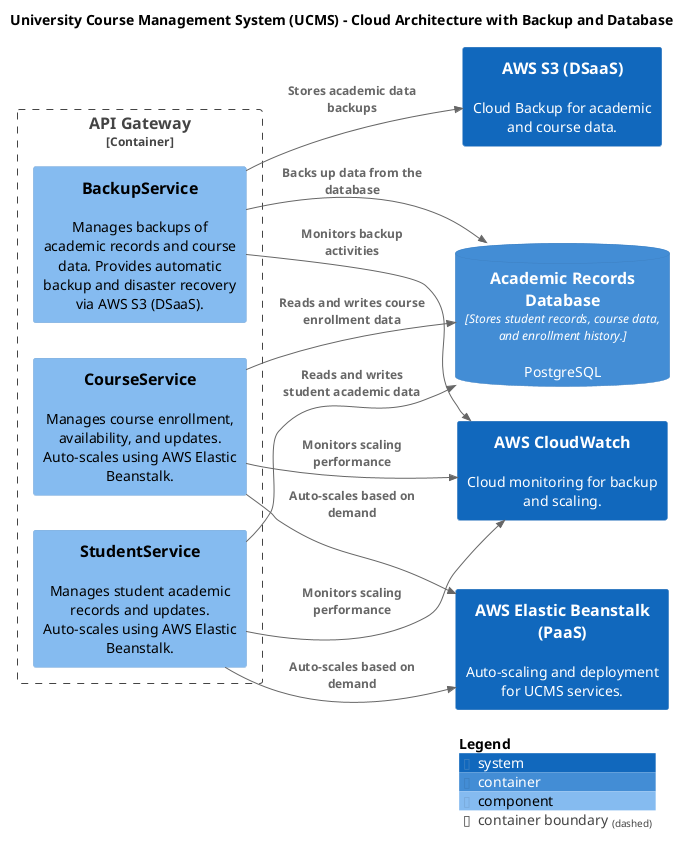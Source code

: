 @startuml
set separator none
title University Course Management System (UCMS) - Cloud Architecture with Backup and Database

left to right direction

!include <C4/C4>
!include <C4/C4_Context>
!include <C4/C4_Container>
!include <C4/C4_Component>

' Cloud Components Only
System(AWSS3DSaaS, "AWS S3 (DSaaS)", $descr="Cloud Backup for academic and course data.", $tags="", $link="")
System(AWSElasticBeanstalk, "AWS Elastic Beanstalk (PaaS)", $descr="Auto-scaling and deployment for UCMS services.", $tags="", $link="")
System(AWSCloudWatch, "AWS CloudWatch", $descr="Cloud monitoring for backup and scaling.", $tags="", $link="")

' Database Components
ContainerDb(AcademicRecordsDatabase, "Academic Records Database", $descr="PostgreSQL", $techn="Stores student records, course data, and enrollment history.", $tags="", $link="")

Container_Boundary("APIGateway_boundary", "API Gateway", $tags="") {
  Component(BackupService, "BackupService", $techn="", $descr="Manages backups of academic records and course data. Provides automatic backup and disaster recovery via AWS S3 (DSaaS).", $tags="", $link="")
  Component(CourseService, "CourseService", $techn="", $descr="Manages course enrollment, availability, and updates. Auto-scales using AWS Elastic Beanstalk.", $tags="", $link="")
  Component(StudentService, "StudentService", $techn="", $descr="Manages student academic records and updates. Auto-scales using AWS Elastic Beanstalk.", $tags="", $link="")
}

' Relationships
Rel(BackupService, AWSS3DSaaS, "Stores academic data backups", $techn="", $tags="", $link="")
Rel(BackupService, AWSCloudWatch, "Monitors backup activities", $techn="", $tags="", $link="")
Rel(CourseService, AWSElasticBeanstalk, "Auto-scales based on demand", $techn="", $tags="", $link="")
Rel(StudentService, AWSElasticBeanstalk, "Auto-scales based on demand", $techn="", $tags="", $link="")
Rel(CourseService, AWSCloudWatch, "Monitors scaling performance", $techn="", $tags="", $link="")
Rel(StudentService, AWSCloudWatch, "Monitors scaling performance", $techn="", $tags="", $link="")

' Database Relationships
Rel(BackupService, AcademicRecordsDatabase, "Backs up data from the database", $techn="", $tags="", $link="")
Rel(CourseService, AcademicRecordsDatabase, "Reads and writes course enrollment data", $techn="", $tags="", $link="")
Rel(StudentService, AcademicRecordsDatabase, "Reads and writes student academic data", $techn="", $tags="", $link="")

SHOW_LEGEND(true)
@enduml
